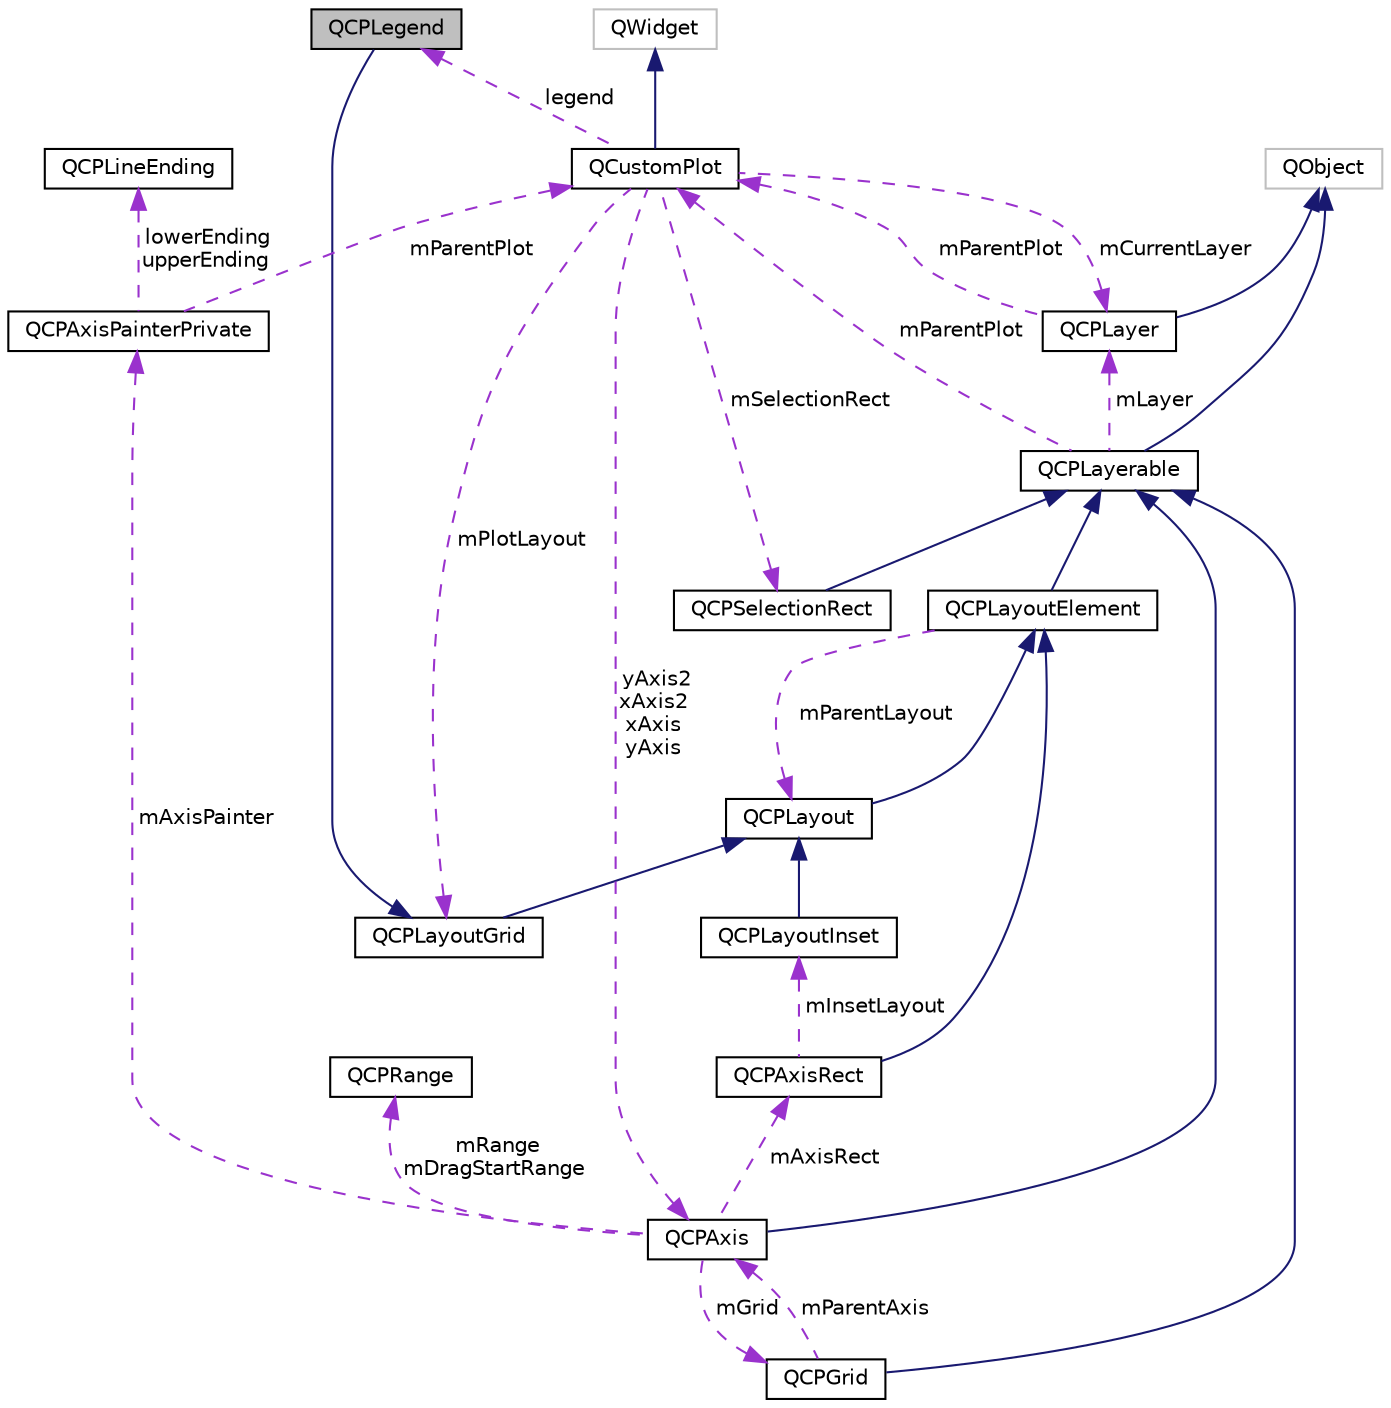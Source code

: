 digraph "QCPLegend"
{
  edge [fontname="Helvetica",fontsize="10",labelfontname="Helvetica",labelfontsize="10"];
  node [fontname="Helvetica",fontsize="10",shape=record];
  Node1 [label="QCPLegend",height=0.2,width=0.4,color="black", fillcolor="grey75", style="filled", fontcolor="black"];
  Node2 -> Node1 [dir="back",color="midnightblue",fontsize="10",style="solid"];
  Node2 [label="QCPLayoutGrid",height=0.2,width=0.4,color="black", fillcolor="white", style="filled",URL="$classQCPLayoutGrid.html",tooltip="A layout that arranges child elements in a grid. "];
  Node3 -> Node2 [dir="back",color="midnightblue",fontsize="10",style="solid"];
  Node3 [label="QCPLayout",height=0.2,width=0.4,color="black", fillcolor="white", style="filled",URL="$classQCPLayout.html",tooltip="The abstract base class for layouts. "];
  Node4 -> Node3 [dir="back",color="midnightblue",fontsize="10",style="solid"];
  Node4 [label="QCPLayoutElement",height=0.2,width=0.4,color="black", fillcolor="white", style="filled",URL="$classQCPLayoutElement.html",tooltip="The abstract base class for all objects that form the layout system. "];
  Node5 -> Node4 [dir="back",color="midnightblue",fontsize="10",style="solid"];
  Node5 [label="QCPLayerable",height=0.2,width=0.4,color="black", fillcolor="white", style="filled",URL="$classQCPLayerable.html",tooltip="Base class for all drawable objects. "];
  Node6 -> Node5 [dir="back",color="midnightblue",fontsize="10",style="solid"];
  Node6 [label="QObject",height=0.2,width=0.4,color="grey75", fillcolor="white", style="filled"];
  Node7 -> Node5 [dir="back",color="darkorchid3",fontsize="10",style="dashed",label=" mLayer" ];
  Node7 [label="QCPLayer",height=0.2,width=0.4,color="black", fillcolor="white", style="filled",URL="$classQCPLayer.html",tooltip="A layer that may contain objects, to control the rendering order. "];
  Node6 -> Node7 [dir="back",color="midnightblue",fontsize="10",style="solid"];
  Node8 -> Node7 [dir="back",color="darkorchid3",fontsize="10",style="dashed",label=" mParentPlot" ];
  Node8 [label="QCustomPlot",height=0.2,width=0.4,color="black", fillcolor="white", style="filled",URL="$classQCustomPlot.html",tooltip="The central class of the library. This is the QWidget which displays the plot and interacts with the ..."];
  Node9 -> Node8 [dir="back",color="midnightblue",fontsize="10",style="solid"];
  Node9 [label="QWidget",height=0.2,width=0.4,color="grey75", fillcolor="white", style="filled"];
  Node7 -> Node8 [dir="back",color="darkorchid3",fontsize="10",style="dashed",label=" mCurrentLayer" ];
  Node2 -> Node8 [dir="back",color="darkorchid3",fontsize="10",style="dashed",label=" mPlotLayout" ];
  Node10 -> Node8 [dir="back",color="darkorchid3",fontsize="10",style="dashed",label=" mSelectionRect" ];
  Node10 [label="QCPSelectionRect",height=0.2,width=0.4,color="black", fillcolor="white", style="filled",URL="$classQCPSelectionRect.html",tooltip="Provides rect/rubber-band data selection and range zoom interaction. "];
  Node5 -> Node10 [dir="back",color="midnightblue",fontsize="10",style="solid"];
  Node11 -> Node8 [dir="back",color="darkorchid3",fontsize="10",style="dashed",label=" yAxis2\nxAxis2\nxAxis\nyAxis" ];
  Node11 [label="QCPAxis",height=0.2,width=0.4,color="black", fillcolor="white", style="filled",URL="$classQCPAxis.html",tooltip="Manages a single axis inside a QCustomPlot. "];
  Node5 -> Node11 [dir="back",color="midnightblue",fontsize="10",style="solid"];
  Node12 -> Node11 [dir="back",color="darkorchid3",fontsize="10",style="dashed",label=" mRange\nmDragStartRange" ];
  Node12 [label="QCPRange",height=0.2,width=0.4,color="black", fillcolor="white", style="filled",URL="$classQCPRange.html",tooltip="Represents the range an axis is encompassing. "];
  Node13 -> Node11 [dir="back",color="darkorchid3",fontsize="10",style="dashed",label=" mAxisPainter" ];
  Node13 [label="QCPAxisPainterPrivate",height=0.2,width=0.4,color="black", fillcolor="white", style="filled",URL="$classQCPAxisPainterPrivate.html"];
  Node14 -> Node13 [dir="back",color="darkorchid3",fontsize="10",style="dashed",label=" lowerEnding\nupperEnding" ];
  Node14 [label="QCPLineEnding",height=0.2,width=0.4,color="black", fillcolor="white", style="filled",URL="$classQCPLineEnding.html",tooltip="Handles the different ending decorations for line-like items. "];
  Node8 -> Node13 [dir="back",color="darkorchid3",fontsize="10",style="dashed",label=" mParentPlot" ];
  Node15 -> Node11 [dir="back",color="darkorchid3",fontsize="10",style="dashed",label=" mGrid" ];
  Node15 [label="QCPGrid",height=0.2,width=0.4,color="black", fillcolor="white", style="filled",URL="$classQCPGrid.html",tooltip="Responsible for drawing the grid of a QCPAxis. "];
  Node5 -> Node15 [dir="back",color="midnightblue",fontsize="10",style="solid"];
  Node11 -> Node15 [dir="back",color="darkorchid3",fontsize="10",style="dashed",label=" mParentAxis" ];
  Node16 -> Node11 [dir="back",color="darkorchid3",fontsize="10",style="dashed",label=" mAxisRect" ];
  Node16 [label="QCPAxisRect",height=0.2,width=0.4,color="black", fillcolor="white", style="filled",URL="$classQCPAxisRect.html",tooltip="Holds multiple axes and arranges them in a rectangular shape. "];
  Node4 -> Node16 [dir="back",color="midnightblue",fontsize="10",style="solid"];
  Node17 -> Node16 [dir="back",color="darkorchid3",fontsize="10",style="dashed",label=" mInsetLayout" ];
  Node17 [label="QCPLayoutInset",height=0.2,width=0.4,color="black", fillcolor="white", style="filled",URL="$classQCPLayoutInset.html",tooltip="A layout that places child elements aligned to the border or arbitrarily positioned. "];
  Node3 -> Node17 [dir="back",color="midnightblue",fontsize="10",style="solid"];
  Node1 -> Node8 [dir="back",color="darkorchid3",fontsize="10",style="dashed",label=" legend" ];
  Node8 -> Node5 [dir="back",color="darkorchid3",fontsize="10",style="dashed",label=" mParentPlot" ];
  Node3 -> Node4 [dir="back",color="darkorchid3",fontsize="10",style="dashed",label=" mParentLayout" ];
}
